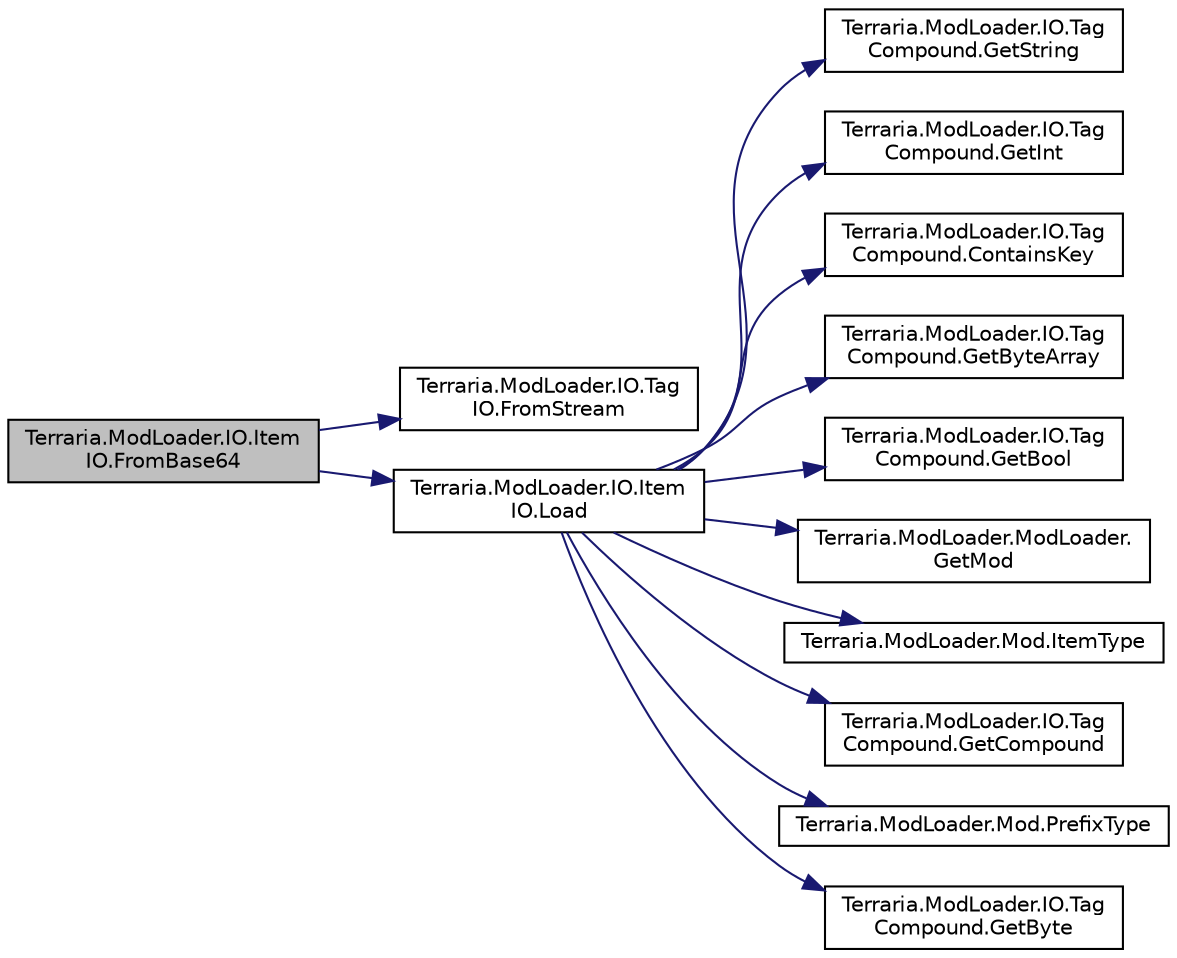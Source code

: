 digraph "Terraria.ModLoader.IO.ItemIO.FromBase64"
{
  edge [fontname="Helvetica",fontsize="10",labelfontname="Helvetica",labelfontsize="10"];
  node [fontname="Helvetica",fontsize="10",shape=record];
  rankdir="LR";
  Node0 [label="Terraria.ModLoader.IO.Item\lIO.FromBase64",height=0.2,width=0.4,color="black", fillcolor="grey75", style="filled", fontcolor="black"];
  Node0 -> Node1 [color="midnightblue",fontsize="10",style="solid",fontname="Helvetica"];
  Node1 [label="Terraria.ModLoader.IO.Tag\lIO.FromStream",height=0.2,width=0.4,color="black", fillcolor="white", style="filled",URL="$class_terraria_1_1_mod_loader_1_1_i_o_1_1_tag_i_o.html#a5bb8177c2bd4cf1f285823c4a93a3c25"];
  Node0 -> Node2 [color="midnightblue",fontsize="10",style="solid",fontname="Helvetica"];
  Node2 [label="Terraria.ModLoader.IO.Item\lIO.Load",height=0.2,width=0.4,color="black", fillcolor="white", style="filled",URL="$class_terraria_1_1_mod_loader_1_1_i_o_1_1_item_i_o.html#a6d85be6826465184a0c159ff793b69b6"];
  Node2 -> Node3 [color="midnightblue",fontsize="10",style="solid",fontname="Helvetica"];
  Node3 [label="Terraria.ModLoader.IO.Tag\lCompound.GetString",height=0.2,width=0.4,color="black", fillcolor="white", style="filled",URL="$class_terraria_1_1_mod_loader_1_1_i_o_1_1_tag_compound.html#ac05f361e74b11d7fddaf60e4c3ab3fd7"];
  Node2 -> Node4 [color="midnightblue",fontsize="10",style="solid",fontname="Helvetica"];
  Node4 [label="Terraria.ModLoader.IO.Tag\lCompound.GetInt",height=0.2,width=0.4,color="black", fillcolor="white", style="filled",URL="$class_terraria_1_1_mod_loader_1_1_i_o_1_1_tag_compound.html#a8c222cd0a447787c97371c5ad36cfb0b"];
  Node2 -> Node5 [color="midnightblue",fontsize="10",style="solid",fontname="Helvetica"];
  Node5 [label="Terraria.ModLoader.IO.Tag\lCompound.ContainsKey",height=0.2,width=0.4,color="black", fillcolor="white", style="filled",URL="$class_terraria_1_1_mod_loader_1_1_i_o_1_1_tag_compound.html#ad91adb77a4aee9dea9f7eaaedb0d4864"];
  Node2 -> Node6 [color="midnightblue",fontsize="10",style="solid",fontname="Helvetica"];
  Node6 [label="Terraria.ModLoader.IO.Tag\lCompound.GetByteArray",height=0.2,width=0.4,color="black", fillcolor="white", style="filled",URL="$class_terraria_1_1_mod_loader_1_1_i_o_1_1_tag_compound.html#aada15ef3bf3bc4f1d2b8cb0a3963108f"];
  Node2 -> Node7 [color="midnightblue",fontsize="10",style="solid",fontname="Helvetica"];
  Node7 [label="Terraria.ModLoader.IO.Tag\lCompound.GetBool",height=0.2,width=0.4,color="black", fillcolor="white", style="filled",URL="$class_terraria_1_1_mod_loader_1_1_i_o_1_1_tag_compound.html#a1290e4b50bd24212af9de7fbb5b3827f"];
  Node2 -> Node8 [color="midnightblue",fontsize="10",style="solid",fontname="Helvetica"];
  Node8 [label="Terraria.ModLoader.ModLoader.\lGetMod",height=0.2,width=0.4,color="black", fillcolor="white", style="filled",URL="$class_terraria_1_1_mod_loader_1_1_mod_loader.html#aed988cac63e90351b6ed0bd72495f3af",tooltip="Gets the instance of the Mod with the specified name. "];
  Node2 -> Node9 [color="midnightblue",fontsize="10",style="solid",fontname="Helvetica"];
  Node9 [label="Terraria.ModLoader.Mod.ItemType",height=0.2,width=0.4,color="black", fillcolor="white", style="filled",URL="$class_terraria_1_1_mod_loader_1_1_mod.html#a709d36738b1e8639ea0d9917035cfca2",tooltip="Gets the internal ID / type of the ModItem corresponding to the name. Returns 0 if no ModItem with th..."];
  Node2 -> Node10 [color="midnightblue",fontsize="10",style="solid",fontname="Helvetica"];
  Node10 [label="Terraria.ModLoader.IO.Tag\lCompound.GetCompound",height=0.2,width=0.4,color="black", fillcolor="white", style="filled",URL="$class_terraria_1_1_mod_loader_1_1_i_o_1_1_tag_compound.html#a753b1f987e208031a74ee33546612fb3"];
  Node2 -> Node11 [color="midnightblue",fontsize="10",style="solid",fontname="Helvetica"];
  Node11 [label="Terraria.ModLoader.Mod.PrefixType",height=0.2,width=0.4,color="black", fillcolor="white", style="filled",URL="$class_terraria_1_1_mod_loader_1_1_mod.html#a46c19d75d1146f44a411115349b88334",tooltip="Gets the internal ID / type of the ModPrefix corresponding to the name. Returns 0 if no ModPrefix wit..."];
  Node2 -> Node12 [color="midnightblue",fontsize="10",style="solid",fontname="Helvetica"];
  Node12 [label="Terraria.ModLoader.IO.Tag\lCompound.GetByte",height=0.2,width=0.4,color="black", fillcolor="white", style="filled",URL="$class_terraria_1_1_mod_loader_1_1_i_o_1_1_tag_compound.html#ac14565446fdd2b4080a9eeaac2c5da3e"];
}
